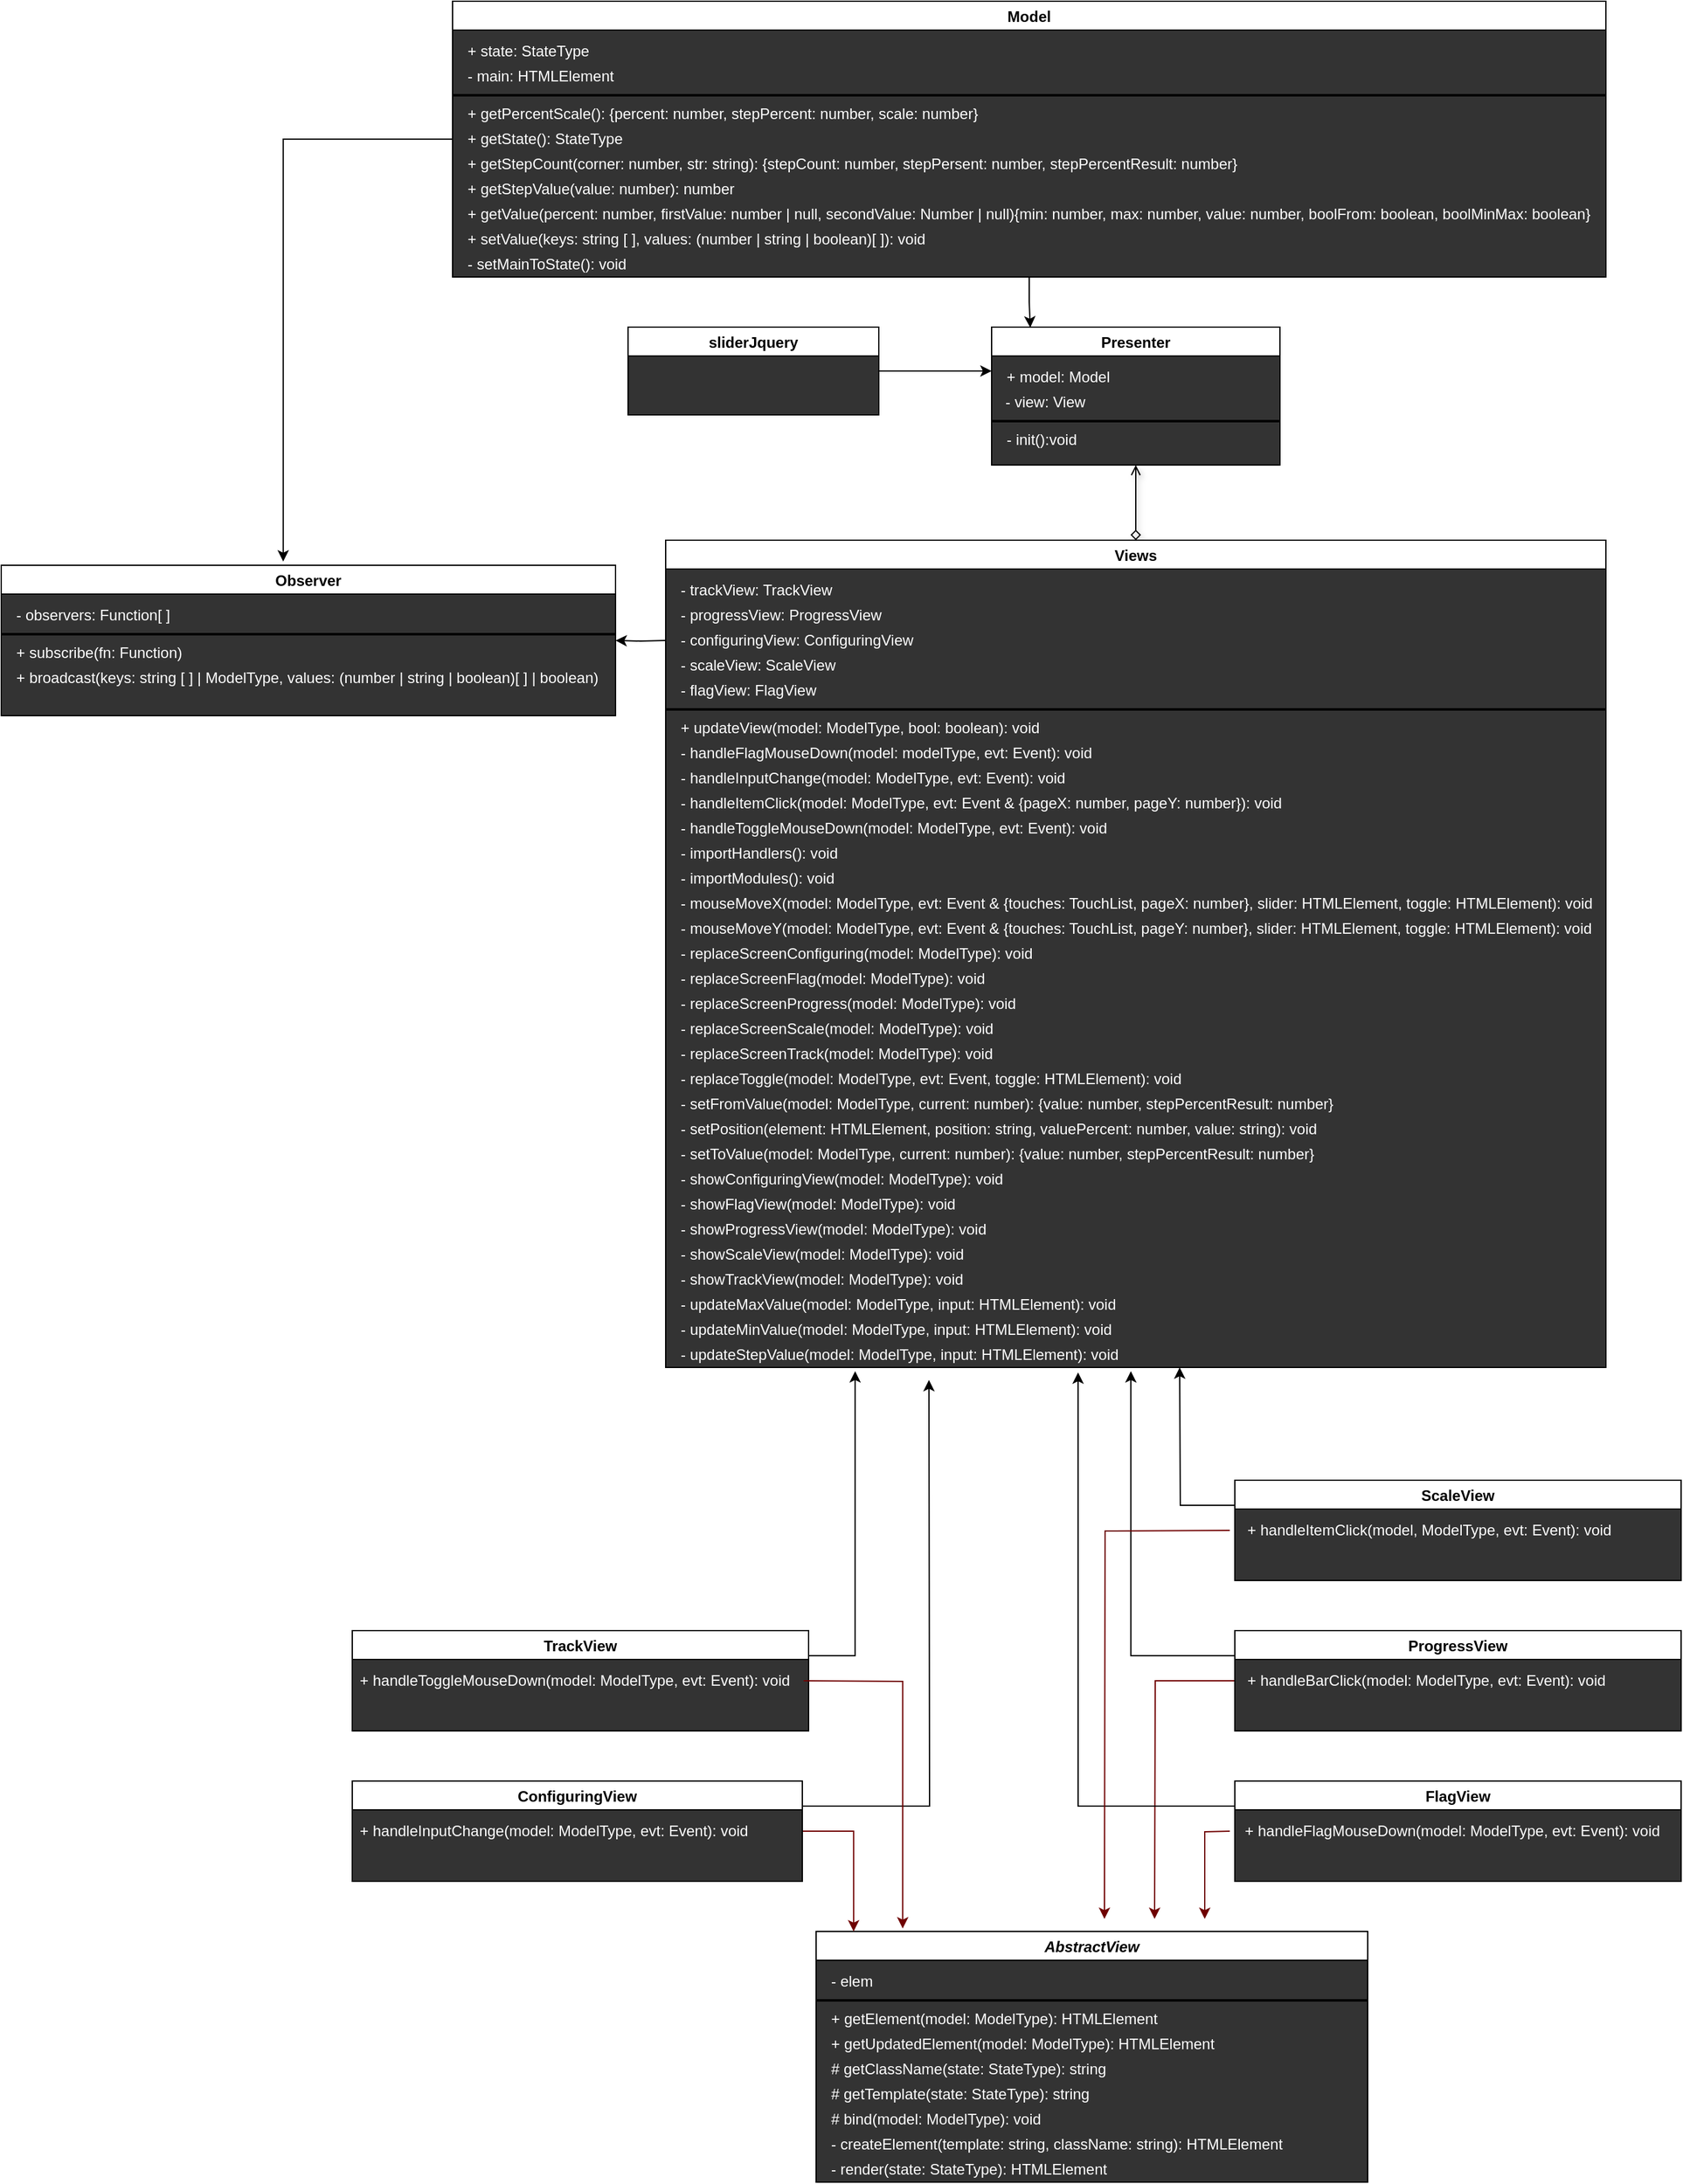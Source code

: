 <mxfile>
    <diagram id="OUbmnmgiFA35l-AEfBl3" name="Страница 1">
        <mxGraphModel dx="995" dy="478" grid="1" gridSize="10" guides="1" tooltips="1" connect="1" arrows="1" fold="1" page="1" pageScale="1" pageWidth="827" pageHeight="1169" math="0" shadow="0">
            <root>
                <mxCell id="0"/>
                <mxCell id="1" parent="0"/>
                <mxCell id="293" style="edgeStyle=orthogonalEdgeStyle;rounded=0;orthogonalLoop=1;jettySize=auto;html=1;exitX=0.5;exitY=1;exitDx=0;exitDy=0;entryX=0.5;entryY=0;entryDx=0;entryDy=0;shadow=1;endArrow=diamond;endFill=0;strokeWidth=1;startArrow=open;startFill=0;" parent="1" source="3" target="72" edge="1">
                    <mxGeometry relative="1" as="geometry"/>
                </mxCell>
                <mxCell id="3" value="Presenter" style="swimlane;startSize=23;swimlaneFillColor=#333333;" parent="1" vertex="1">
                    <mxGeometry x="1190" y="800" width="230" height="110" as="geometry">
                        <mxRectangle x="314" y="80" width="100" height="23" as="alternateBounds"/>
                    </mxGeometry>
                </mxCell>
                <mxCell id="5" value="" style="line;strokeWidth=2;html=1;" parent="3" vertex="1">
                    <mxGeometry y="70" width="230" height="10" as="geometry"/>
                </mxCell>
                <mxCell id="9" value="&lt;div style=&quot;line-height: 19px&quot;&gt;&lt;font style=&quot;font-size: 12px&quot; color=&quot;#ffffff&quot;&gt;- init():void&lt;/font&gt;&lt;/div&gt;" style="text;html=1;align=left;verticalAlign=middle;resizable=0;points=[];autosize=1;" parent="3" vertex="1">
                    <mxGeometry x="10" y="80" width="70" height="20" as="geometry"/>
                </mxCell>
                <mxCell id="373" value="&lt;font color=&quot;#ffffff&quot;&gt;- view: View&lt;/font&gt;" style="text;html=1;align=left;verticalAlign=middle;resizable=0;points=[];autosize=1;" parent="3" vertex="1">
                    <mxGeometry x="9" y="50" width="80" height="20" as="geometry"/>
                </mxCell>
                <mxCell id="374" value="&lt;font color=&quot;#ffffff&quot;&gt;+ model: Model&lt;/font&gt;" style="text;html=1;align=left;verticalAlign=middle;resizable=0;points=[];autosize=1;" parent="3" vertex="1">
                    <mxGeometry x="10" y="30" width="100" height="20" as="geometry"/>
                </mxCell>
                <mxCell id="24" value="AbstractView" style="swimlane;fontStyle=3;swimlaneFillColor=#333333;" parent="1" vertex="1">
                    <mxGeometry x="1050" y="2080" width="440" height="200" as="geometry"/>
                </mxCell>
                <mxCell id="27" value="&lt;div style=&quot;line-height: 19px&quot;&gt;&lt;font style=&quot;font-size: 12px&quot; color=&quot;#ffffff&quot;&gt;+ getElement(model: ModelType): HTMLElement&lt;/font&gt;&lt;/div&gt;" style="text;html=1;align=left;verticalAlign=middle;resizable=0;points=[];autosize=1;" parent="24" vertex="1">
                    <mxGeometry x="10" y="60" width="280" height="20" as="geometry"/>
                </mxCell>
                <mxCell id="28" value="&lt;div style=&quot;line-height: 19px&quot;&gt;&lt;font style=&quot;font-size: 12px&quot; color=&quot;#ffffff&quot;&gt;# getClassName(state: StateType): string&lt;/font&gt;&lt;/div&gt;" style="text;html=1;align=left;verticalAlign=middle;resizable=0;points=[];autosize=1;" parent="24" vertex="1">
                    <mxGeometry x="10" y="100" width="230" height="20" as="geometry"/>
                </mxCell>
                <mxCell id="29" value="&lt;div style=&quot;line-height: 19px&quot;&gt;&lt;font style=&quot;font-size: 12px&quot; color=&quot;#ffffff&quot;&gt;# getTemplate(state: StateType): string&lt;/font&gt;&lt;/div&gt;" style="text;html=1;align=left;verticalAlign=middle;resizable=0;points=[];autosize=1;" parent="24" vertex="1">
                    <mxGeometry x="10" y="120" width="220" height="20" as="geometry"/>
                </mxCell>
                <mxCell id="32" value="&lt;div style=&quot;line-height: 19px&quot;&gt;&lt;span style=&quot;color: rgb(255 , 255 , 255)&quot;&gt;# bind(model: ModelType): void&lt;/span&gt;&lt;br&gt;&lt;/div&gt;" style="text;html=1;align=left;verticalAlign=middle;resizable=0;points=[];autosize=1;" parent="24" vertex="1">
                    <mxGeometry x="10" y="140" width="180" height="20" as="geometry"/>
                </mxCell>
                <mxCell id="33" value="&lt;div style=&quot;line-height: 19px&quot;&gt;&lt;span style=&quot;color: rgb(255 , 255 , 255)&quot;&gt;- createElement(&lt;/span&gt;&lt;span style=&quot;color: rgb(255 , 255 , 255)&quot;&gt;template: string,&amp;nbsp;&lt;/span&gt;&lt;span style=&quot;color: rgb(255 , 255 , 255)&quot;&gt;className: string&lt;/span&gt;&lt;span style=&quot;color: rgb(255 , 255 , 255)&quot;&gt;): HTMLElement&lt;/span&gt;&lt;/div&gt;" style="text;html=1;align=left;verticalAlign=middle;resizable=0;points=[];autosize=1;" parent="24" vertex="1">
                    <mxGeometry x="10" y="160" width="380" height="20" as="geometry"/>
                </mxCell>
                <mxCell id="43" value="&lt;font color=&quot;#ffffff&quot;&gt;- elem&lt;/font&gt;" style="text;html=1;align=left;verticalAlign=middle;resizable=0;points=[];autosize=1;" parent="24" vertex="1">
                    <mxGeometry x="10" y="30" width="50" height="20" as="geometry"/>
                </mxCell>
                <mxCell id="44" value="" style="line;strokeWidth=2;html=1;" parent="24" vertex="1">
                    <mxGeometry y="50" width="440" height="10" as="geometry"/>
                </mxCell>
                <mxCell id="31" value="&lt;div style=&quot;line-height: 19px&quot;&gt;&lt;span style=&quot;color: rgb(255 , 255 , 255)&quot;&gt;- render(state: StateType): HTMLElement&lt;/span&gt;&lt;br&gt;&lt;/div&gt;" style="text;html=1;align=left;verticalAlign=middle;resizable=0;points=[];autosize=1;" parent="24" vertex="1">
                    <mxGeometry x="10" y="180" width="240" height="20" as="geometry"/>
                </mxCell>
                <mxCell id="238" value="&lt;div style=&quot;line-height: 19px&quot;&gt;&lt;font style=&quot;font-size: 12px&quot; color=&quot;#ffffff&quot;&gt;+ getUpdatedElement(model: ModelType): HTMLElement&lt;/font&gt;&lt;/div&gt;" style="text;html=1;align=left;verticalAlign=middle;resizable=0;points=[];autosize=1;" parent="24" vertex="1">
                    <mxGeometry x="10" y="80" width="320" height="20" as="geometry"/>
                </mxCell>
                <mxCell id="481" style="edgeStyle=orthogonalEdgeStyle;rounded=0;orthogonalLoop=1;jettySize=auto;html=1;exitX=1;exitY=0.25;exitDx=0;exitDy=0;entryX=0.392;entryY=1.15;entryDx=0;entryDy=0;entryPerimeter=0;" edge="1" parent="1" source="65" target="427">
                    <mxGeometry relative="1" as="geometry"/>
                </mxCell>
                <mxCell id="65" value="TrackView" style="swimlane;swimlaneFillColor=#333333;" parent="1" vertex="1">
                    <mxGeometry x="680" y="1840" width="364" height="80" as="geometry"/>
                </mxCell>
                <mxCell id="66" value="&lt;div style=&quot;line-height: 19px&quot;&gt;&lt;br&gt;&lt;/div&gt;" style="text;html=1;align=left;verticalAlign=middle;resizable=0;points=[];autosize=1;" parent="65" vertex="1">
                    <mxGeometry x="8" y="90" width="20" height="20" as="geometry"/>
                </mxCell>
                <mxCell id="386" value="&lt;div style=&quot;line-height: 19px&quot;&gt;&lt;font style=&quot;font-size: 12px&quot; color=&quot;#ffffff&quot;&gt;+ handleToggleMouseDown(model: ModelType, evt: Event): void&lt;/font&gt;&lt;/div&gt;" style="text;html=1;align=left;verticalAlign=middle;resizable=0;points=[];autosize=1;" parent="65" vertex="1">
                    <mxGeometry x="4" y="30" width="360" height="20" as="geometry"/>
                </mxCell>
                <mxCell id="72" value="Views" style="swimlane;swimlaneFillColor=#333333;" parent="1" vertex="1">
                    <mxGeometry x="930" y="970" width="750" height="660" as="geometry">
                        <mxRectangle x="314" y="80" width="100" height="23" as="alternateBounds"/>
                    </mxGeometry>
                </mxCell>
                <mxCell id="115" value="" style="line;strokeWidth=2;html=1;" parent="72" vertex="1">
                    <mxGeometry y="130" width="750" height="10" as="geometry"/>
                </mxCell>
                <mxCell id="170" value="&lt;div style=&quot;line-height: 19px&quot;&gt;&lt;font style=&quot;font-size: 12px&quot; color=&quot;#ffffff&quot;&gt;- showConfiguringView(model: ModelType): void&lt;/font&gt;&lt;/div&gt;" style="text;html=1;align=left;verticalAlign=middle;resizable=0;points=[];autosize=1;" parent="72" vertex="1">
                    <mxGeometry x="10" y="500" width="270" height="20" as="geometry"/>
                </mxCell>
                <mxCell id="205" value="&lt;div style=&quot;line-height: 19px&quot;&gt;&lt;font style=&quot;font-size: 12px&quot; color=&quot;#ffffff&quot;&gt;- showFlagView(model: ModelType): void&lt;/font&gt;&lt;/div&gt;" style="text;html=1;align=left;verticalAlign=middle;resizable=0;points=[];autosize=1;" parent="72" vertex="1">
                    <mxGeometry x="10" y="520" width="230" height="20" as="geometry"/>
                </mxCell>
                <mxCell id="206" value="&lt;div style=&quot;line-height: 19px&quot;&gt;&lt;font style=&quot;font-size: 12px&quot; color=&quot;#ffffff&quot;&gt;- showScaleView(model: ModelType): void&lt;/font&gt;&lt;/div&gt;" style="text;html=1;align=left;verticalAlign=middle;resizable=0;points=[];autosize=1;" parent="72" vertex="1">
                    <mxGeometry x="10" y="560" width="240" height="20" as="geometry"/>
                </mxCell>
                <mxCell id="358" value="&lt;div style=&quot;line-height: 19px&quot;&gt;&lt;font style=&quot;font-size: 12px&quot; color=&quot;#ffffff&quot;&gt;- replaceScreenConfiguring(model: ModelType): void&lt;/font&gt;&lt;/div&gt;" style="text;html=1;align=left;verticalAlign=middle;resizable=0;points=[];autosize=1;" parent="72" vertex="1">
                    <mxGeometry x="10" y="320" width="300" height="20" as="geometry"/>
                </mxCell>
                <mxCell id="359" value="&lt;div style=&quot;line-height: 19px&quot;&gt;&lt;font style=&quot;font-size: 12px&quot; color=&quot;#ffffff&quot;&gt;- replaceScreenFlag(model: ModelType): void&lt;/font&gt;&lt;/div&gt;" style="text;html=1;align=left;verticalAlign=middle;resizable=0;points=[];autosize=1;" parent="72" vertex="1">
                    <mxGeometry x="10" y="340" width="260" height="20" as="geometry"/>
                </mxCell>
                <mxCell id="375" value="&lt;div style=&quot;line-height: 19px&quot;&gt;&lt;font style=&quot;font-size: 12px&quot; color=&quot;#ffffff&quot;&gt;- replaceScreenScale(model: ModelType): void&lt;/font&gt;&lt;/div&gt;" style="text;html=1;align=left;verticalAlign=middle;resizable=0;points=[];autosize=1;" parent="72" vertex="1">
                    <mxGeometry x="10" y="380" width="260" height="20" as="geometry"/>
                </mxCell>
                <mxCell id="376" value="&lt;div style=&quot;line-height: 19px&quot;&gt;&lt;font style=&quot;font-size: 12px&quot; color=&quot;#ffffff&quot;&gt;- replaceScreenTrack(model: ModelType): void&lt;/font&gt;&lt;/div&gt;" style="text;html=1;align=left;verticalAlign=middle;resizable=0;points=[];autosize=1;" parent="72" vertex="1">
                    <mxGeometry x="10" y="400" width="260" height="20" as="geometry"/>
                </mxCell>
                <mxCell id="377" value="&lt;div style=&quot;line-height: 19px&quot;&gt;&lt;font style=&quot;font-size: 12px&quot; color=&quot;#ffffff&quot;&gt;- replaceToggle(model: ModelType, evt: Event, toggle: HTMLElement): void&lt;/font&gt;&lt;/div&gt;" style="text;html=1;align=left;verticalAlign=middle;resizable=0;points=[];autosize=1;" parent="72" vertex="1">
                    <mxGeometry x="10" y="420" width="420" height="20" as="geometry"/>
                </mxCell>
                <mxCell id="380" value="&lt;div style=&quot;line-height: 19px&quot;&gt;&lt;font style=&quot;font-size: 12px&quot; color=&quot;#ffffff&quot;&gt;- updateMaxValue(model: ModelType, input: HTMLElement): void&lt;/font&gt;&lt;/div&gt;" style="text;html=1;align=left;verticalAlign=middle;resizable=0;points=[];autosize=1;" parent="72" vertex="1">
                    <mxGeometry x="10" y="600" width="360" height="20" as="geometry"/>
                </mxCell>
                <mxCell id="398" value="&lt;div style=&quot;line-height: 19px&quot;&gt;&lt;font style=&quot;font-size: 12px&quot; color=&quot;#ffffff&quot;&gt;- handleFlagMouseDown(model: modelType, evt: Event): void&lt;/font&gt;&lt;/div&gt;" style="text;html=1;align=left;verticalAlign=middle;resizable=0;points=[];autosize=1;" parent="72" vertex="1">
                    <mxGeometry x="10" y="160" width="340" height="20" as="geometry"/>
                </mxCell>
                <mxCell id="399" value="&lt;div style=&quot;line-height: 19px&quot;&gt;&lt;font style=&quot;font-size: 12px&quot; color=&quot;#ffffff&quot;&gt;- handleItemClick(model: ModelType, evt: Event &amp;amp; {pageX: number, pageY: number}&lt;/font&gt;&lt;span style=&quot;color: rgb(255 , 255 , 255)&quot;&gt;): void&lt;/span&gt;&lt;/div&gt;" style="text;html=1;align=left;verticalAlign=middle;resizable=0;points=[];autosize=1;" parent="72" vertex="1">
                    <mxGeometry x="10" y="200" width="500" height="20" as="geometry"/>
                </mxCell>
                <mxCell id="387" value="&lt;div style=&quot;line-height: 19px&quot;&gt;&lt;font style=&quot;font-size: 12px&quot; color=&quot;#ffffff&quot;&gt;- handleInputChange(model: ModelType, evt: Event): void&lt;/font&gt;&lt;/div&gt;" style="text;html=1;align=left;verticalAlign=middle;resizable=0;points=[];autosize=1;" parent="72" vertex="1">
                    <mxGeometry x="10" y="180" width="320" height="20" as="geometry"/>
                </mxCell>
                <mxCell id="388" value="&lt;div style=&quot;line-height: 19px&quot;&gt;&lt;font style=&quot;font-size: 12px&quot; color=&quot;#ffffff&quot;&gt;- handleToggleMouseDown(model: ModelType, evt: Event): void&lt;/font&gt;&lt;/div&gt;" style="text;html=1;align=left;verticalAlign=middle;resizable=0;points=[];autosize=1;" parent="72" vertex="1">
                    <mxGeometry x="10" y="220" width="360" height="20" as="geometry"/>
                </mxCell>
                <mxCell id="414" value="&lt;div style=&quot;line-height: 19px&quot;&gt;&lt;font style=&quot;font-size: 12px&quot; color=&quot;#ffffff&quot;&gt;- trackView: TrackView&lt;/font&gt;&lt;/div&gt;" style="text;html=1;align=left;verticalAlign=middle;resizable=0;points=[];autosize=1;" parent="72" vertex="1">
                    <mxGeometry x="10" y="30" width="140" height="20" as="geometry"/>
                </mxCell>
                <mxCell id="415" value="&lt;div style=&quot;line-height: 19px&quot;&gt;&lt;font style=&quot;font-size: 12px&quot; color=&quot;#ffffff&quot;&gt;- progressView: ProgressView&lt;/font&gt;&lt;/div&gt;" style="text;html=1;align=left;verticalAlign=middle;resizable=0;points=[];autosize=1;" parent="72" vertex="1">
                    <mxGeometry x="10" y="50" width="180" height="20" as="geometry"/>
                </mxCell>
                <mxCell id="416" value="&lt;div style=&quot;line-height: 19px&quot;&gt;&lt;font style=&quot;font-size: 12px&quot; color=&quot;#ffffff&quot;&gt;- configuringView: ConfiguringView&lt;/font&gt;&lt;/div&gt;" style="text;html=1;align=left;verticalAlign=middle;resizable=0;points=[];autosize=1;" parent="72" vertex="1">
                    <mxGeometry x="10" y="70" width="200" height="20" as="geometry"/>
                </mxCell>
                <mxCell id="417" value="&lt;div style=&quot;line-height: 19px&quot;&gt;&lt;font style=&quot;font-size: 12px&quot; color=&quot;#ffffff&quot;&gt;- scaleView: ScaleView&lt;/font&gt;&lt;/div&gt;" style="text;html=1;align=left;verticalAlign=middle;resizable=0;points=[];autosize=1;" parent="72" vertex="1">
                    <mxGeometry x="10" y="90" width="140" height="20" as="geometry"/>
                </mxCell>
                <mxCell id="418" value="&lt;div style=&quot;line-height: 19px&quot;&gt;&lt;font style=&quot;font-size: 12px&quot; color=&quot;#ffffff&quot;&gt;- flagView: FlagView&lt;/font&gt;&lt;/div&gt;" style="text;html=1;align=left;verticalAlign=middle;resizable=0;points=[];autosize=1;" parent="72" vertex="1">
                    <mxGeometry x="10" y="110" width="120" height="20" as="geometry"/>
                </mxCell>
                <mxCell id="402" value="&lt;div style=&quot;line-height: 19px&quot;&gt;&lt;font style=&quot;font-size: 12px&quot; color=&quot;#ffffff&quot;&gt;- importHandlers(): void&lt;/font&gt;&lt;/div&gt;" style="text;html=1;align=left;verticalAlign=middle;resizable=0;points=[];autosize=1;" parent="72" vertex="1">
                    <mxGeometry x="10" y="240" width="140" height="20" as="geometry"/>
                </mxCell>
                <mxCell id="401" value="&lt;div style=&quot;line-height: 19px&quot;&gt;&lt;font style=&quot;font-size: 12px&quot; color=&quot;#ffffff&quot;&gt;- importModules(): void&lt;/font&gt;&lt;/div&gt;" style="text;html=1;align=left;verticalAlign=middle;resizable=0;points=[];autosize=1;" parent="72" vertex="1">
                    <mxGeometry x="10" y="260" width="140" height="20" as="geometry"/>
                </mxCell>
                <mxCell id="420" value="&lt;div style=&quot;line-height: 19px&quot;&gt;&lt;font style=&quot;font-size: 12px&quot; color=&quot;#ffffff&quot;&gt;- mouseMoveX(model: ModelType, evt: Event &amp;amp; {touches: TouchList, pageX: number&lt;/font&gt;&lt;span style=&quot;color: rgb(255 , 255 , 255)&quot;&gt;}, slider: HTMLElement, toggle: HTMLElement): void&lt;/span&gt;&lt;/div&gt;" style="text;html=1;align=left;verticalAlign=middle;resizable=0;points=[];autosize=1;" parent="72" vertex="1">
                    <mxGeometry x="10" y="280" width="740" height="20" as="geometry"/>
                </mxCell>
                <mxCell id="421" value="&lt;div style=&quot;line-height: 19px&quot;&gt;&lt;font style=&quot;font-size: 12px&quot; color=&quot;#ffffff&quot;&gt;- mouseMoveY(model: ModelType, evt: Event &amp;amp; {touches: TouchList, pageY: number&lt;/font&gt;&lt;span style=&quot;color: rgb(255 , 255 , 255)&quot;&gt;}, slider: HTMLElement, toggle: HTMLElement): void&lt;/span&gt;&lt;/div&gt;" style="text;html=1;align=left;verticalAlign=middle;resizable=0;points=[];autosize=1;" parent="72" vertex="1">
                    <mxGeometry x="10" y="300" width="740" height="20" as="geometry"/>
                </mxCell>
                <mxCell id="422" value="&lt;div style=&quot;line-height: 19px&quot;&gt;&lt;font style=&quot;font-size: 12px&quot; color=&quot;#ffffff&quot;&gt;- replaceScreenProgress(model: ModelType): void&lt;/font&gt;&lt;/div&gt;" style="text;html=1;align=left;verticalAlign=middle;resizable=0;points=[];autosize=1;" parent="72" vertex="1">
                    <mxGeometry x="10" y="360" width="280" height="20" as="geometry"/>
                </mxCell>
                <mxCell id="423" value="&lt;div style=&quot;line-height: 19px&quot;&gt;&lt;font style=&quot;font-size: 12px&quot; color=&quot;#ffffff&quot;&gt;- setToValue(model: ModelType, current: number): {value: number, stepPercentResult: number}&lt;/font&gt;&lt;/div&gt;" style="text;html=1;align=left;verticalAlign=middle;resizable=0;points=[];autosize=1;" parent="72" vertex="1">
                    <mxGeometry x="10" y="480" width="520" height="20" as="geometry"/>
                </mxCell>
                <mxCell id="424" value="&lt;div style=&quot;line-height: 19px&quot;&gt;&lt;font style=&quot;font-size: 12px&quot; color=&quot;#ffffff&quot;&gt;- setPosition(element: HTMLElement, position: string, valuePercent: number, value: string): void&lt;/font&gt;&lt;/div&gt;" style="text;html=1;align=left;verticalAlign=middle;resizable=0;points=[];autosize=1;" parent="72" vertex="1">
                    <mxGeometry x="10" y="460" width="520" height="20" as="geometry"/>
                </mxCell>
                <mxCell id="425" value="&lt;div style=&quot;line-height: 19px&quot;&gt;&lt;font style=&quot;font-size: 12px&quot; color=&quot;#ffffff&quot;&gt;- showProgressView(model: ModelType): void&lt;/font&gt;&lt;/div&gt;" style="text;html=1;align=left;verticalAlign=middle;resizable=0;points=[];autosize=1;" parent="72" vertex="1">
                    <mxGeometry x="10" y="540" width="260" height="20" as="geometry"/>
                </mxCell>
                <mxCell id="426" value="&lt;div style=&quot;line-height: 19px&quot;&gt;&lt;font style=&quot;font-size: 12px&quot; color=&quot;#ffffff&quot;&gt;- updateMinValue(model: ModelType, input: HTMLElement): void&lt;/font&gt;&lt;/div&gt;" style="text;html=1;align=left;verticalAlign=middle;resizable=0;points=[];autosize=1;" parent="72" vertex="1">
                    <mxGeometry x="10" y="620" width="360" height="20" as="geometry"/>
                </mxCell>
                <mxCell id="427" value="&lt;div style=&quot;line-height: 19px&quot;&gt;&lt;font style=&quot;font-size: 12px&quot; color=&quot;#ffffff&quot;&gt;- updateStepValue(model: ModelType, input: HTMLElement): void&lt;/font&gt;&lt;/div&gt;" style="text;html=1;align=left;verticalAlign=middle;resizable=0;points=[];autosize=1;" parent="72" vertex="1">
                    <mxGeometry x="10" y="640" width="360" height="20" as="geometry"/>
                </mxCell>
                <mxCell id="458" value="&lt;div style=&quot;line-height: 19px&quot;&gt;&lt;font style=&quot;font-size: 12px&quot; color=&quot;#ffffff&quot;&gt;- showTrackView(model: ModelType): void&lt;/font&gt;&lt;/div&gt;" style="text;html=1;align=left;verticalAlign=middle;resizable=0;points=[];autosize=1;" parent="72" vertex="1">
                    <mxGeometry x="10" y="580" width="240" height="20" as="geometry"/>
                </mxCell>
                <mxCell id="459" value="&lt;div style=&quot;line-height: 19px&quot;&gt;&lt;font style=&quot;font-size: 12px&quot; color=&quot;#ffffff&quot;&gt;- setFromValue(model: ModelType, current: number): {value: number, stepPercentResult: number}&lt;/font&gt;&lt;/div&gt;" style="text;html=1;align=left;verticalAlign=middle;resizable=0;points=[];autosize=1;" parent="72" vertex="1">
                    <mxGeometry x="10" y="440" width="540" height="20" as="geometry"/>
                </mxCell>
                <mxCell id="461" value="&lt;div style=&quot;line-height: 19px&quot;&gt;&lt;font style=&quot;font-size: 12px&quot; color=&quot;#ffffff&quot;&gt;+ updateView(model: ModelType, bool: boolean): void&lt;/font&gt;&lt;/div&gt;" style="text;html=1;align=left;verticalAlign=middle;resizable=0;points=[];autosize=1;" parent="72" vertex="1">
                    <mxGeometry x="10" y="140" width="300" height="20" as="geometry"/>
                </mxCell>
                <mxCell id="408" style="edgeStyle=orthogonalEdgeStyle;rounded=0;orthogonalLoop=1;jettySize=auto;html=1;exitX=1;exitY=0.5;exitDx=0;exitDy=0;entryX=0.068;entryY=0;entryDx=0;entryDy=0;entryPerimeter=0;fillColor=#a20025;strokeColor=#6F0000;" parent="1" source="158" target="24" edge="1">
                    <mxGeometry relative="1" as="geometry"/>
                </mxCell>
                <mxCell id="482" style="edgeStyle=orthogonalEdgeStyle;rounded=0;orthogonalLoop=1;jettySize=auto;html=1;exitX=1;exitY=0.25;exitDx=0;exitDy=0;" edge="1" parent="1" source="158">
                    <mxGeometry relative="1" as="geometry">
                        <mxPoint x="1140" y="1640" as="targetPoint"/>
                    </mxGeometry>
                </mxCell>
                <mxCell id="158" value="ConfiguringView" style="swimlane;swimlaneFillColor=#333333;" parent="1" vertex="1">
                    <mxGeometry x="680" y="1960" width="359" height="80" as="geometry"/>
                </mxCell>
                <mxCell id="159" value="&lt;div style=&quot;line-height: 19px&quot;&gt;&lt;br&gt;&lt;/div&gt;" style="text;html=1;align=left;verticalAlign=middle;resizable=0;points=[];autosize=1;" parent="158" vertex="1">
                    <mxGeometry x="8" y="90" width="20" height="20" as="geometry"/>
                </mxCell>
                <mxCell id="381" value="&lt;div style=&quot;line-height: 19px&quot;&gt;&lt;font style=&quot;font-size: 12px&quot; color=&quot;#ffffff&quot;&gt;+ handleInputChange(model: ModelType, evt: Event): void&lt;/font&gt;&lt;/div&gt;" style="text;html=1;align=left;verticalAlign=middle;resizable=0;points=[];autosize=1;" parent="158" vertex="1">
                    <mxGeometry x="4" y="30" width="330" height="20" as="geometry"/>
                </mxCell>
                <mxCell id="469" style="edgeStyle=orthogonalEdgeStyle;rounded=0;orthogonalLoop=1;jettySize=auto;html=1;exitX=0;exitY=0.5;exitDx=0;exitDy=0;fillColor=#a20025;strokeColor=#6F0000;" parent="1" source="171" edge="1">
                    <mxGeometry relative="1" as="geometry">
                        <mxPoint x="1320" y="2070" as="targetPoint"/>
                    </mxGeometry>
                </mxCell>
                <mxCell id="484" style="edgeStyle=orthogonalEdgeStyle;rounded=0;orthogonalLoop=1;jettySize=auto;html=1;exitX=0;exitY=0.25;exitDx=0;exitDy=0;entryX=1.003;entryY=1.15;entryDx=0;entryDy=0;entryPerimeter=0;" edge="1" parent="1" source="171" target="427">
                    <mxGeometry relative="1" as="geometry"/>
                </mxCell>
                <mxCell id="171" value="ProgressView" style="swimlane;swimlaneFillColor=#333333;startSize=23;" parent="1" vertex="1">
                    <mxGeometry x="1384" y="1840" width="356" height="80" as="geometry"/>
                </mxCell>
                <mxCell id="172" value="&lt;div style=&quot;line-height: 19px&quot;&gt;&lt;br&gt;&lt;/div&gt;" style="text;html=1;align=left;verticalAlign=middle;resizable=0;points=[];autosize=1;" parent="171" vertex="1">
                    <mxGeometry x="8" y="90" width="20" height="20" as="geometry"/>
                </mxCell>
                <mxCell id="174" value="&lt;div style=&quot;line-height: 19px&quot;&gt;&lt;br&gt;&lt;/div&gt;" style="text;html=1;align=left;verticalAlign=middle;resizable=0;points=[];autosize=1;" parent="171" vertex="1">
                    <mxGeometry x="8" y="50" width="20" height="20" as="geometry"/>
                </mxCell>
                <mxCell id="311" value="&lt;div style=&quot;line-height: 19px&quot;&gt;&lt;font style=&quot;font-size: 12px&quot; color=&quot;#ffffff&quot;&gt;+ handleBarClick(model: ModelType, evt: Event): void&lt;/font&gt;&lt;/div&gt;" style="text;html=1;align=left;verticalAlign=middle;resizable=0;points=[];autosize=1;" parent="171" vertex="1">
                    <mxGeometry x="8" y="30" width="300" height="20" as="geometry"/>
                </mxCell>
                <mxCell id="485" style="edgeStyle=orthogonalEdgeStyle;rounded=0;orthogonalLoop=1;jettySize=auto;html=1;exitX=0;exitY=0.25;exitDx=0;exitDy=0;entryX=0.886;entryY=1.2;entryDx=0;entryDy=0;entryPerimeter=0;" edge="1" parent="1" source="182" target="427">
                    <mxGeometry relative="1" as="geometry"/>
                </mxCell>
                <mxCell id="182" value="FlagView" style="swimlane;swimlaneFillColor=#333333;" parent="1" vertex="1">
                    <mxGeometry x="1384" y="1960" width="356" height="80" as="geometry"/>
                </mxCell>
                <mxCell id="183" value="&lt;div style=&quot;line-height: 19px&quot;&gt;&lt;br&gt;&lt;/div&gt;" style="text;html=1;align=left;verticalAlign=middle;resizable=0;points=[];autosize=1;" parent="182" vertex="1">
                    <mxGeometry x="8" y="90" width="20" height="20" as="geometry"/>
                </mxCell>
                <mxCell id="396" value="&lt;div style=&quot;line-height: 19px&quot;&gt;&lt;font style=&quot;font-size: 12px&quot; color=&quot;#ffffff&quot;&gt;+ handleFlagMouseDown(model: ModelType, evt: Event): void&lt;/font&gt;&lt;/div&gt;" style="text;html=1;align=left;verticalAlign=middle;resizable=0;points=[];autosize=1;" parent="182" vertex="1">
                    <mxGeometry x="6" y="30" width="350" height="20" as="geometry"/>
                </mxCell>
                <mxCell id="467" style="edgeStyle=orthogonalEdgeStyle;rounded=0;orthogonalLoop=1;jettySize=auto;html=1;" parent="1" source="363" edge="1">
                    <mxGeometry relative="1" as="geometry">
                        <mxPoint x="1190" y="835" as="targetPoint"/>
                    </mxGeometry>
                </mxCell>
                <mxCell id="363" value="sliderJquery" style="swimlane;swimlaneFillColor=#333333;" parent="1" vertex="1">
                    <mxGeometry x="900" y="800" width="200" height="70" as="geometry"/>
                </mxCell>
                <mxCell id="483" style="edgeStyle=orthogonalEdgeStyle;rounded=0;orthogonalLoop=1;jettySize=auto;html=1;exitX=0;exitY=0.25;exitDx=0;exitDy=0;" edge="1" parent="1" source="404">
                    <mxGeometry relative="1" as="geometry">
                        <mxPoint x="1340" y="1630" as="targetPoint"/>
                    </mxGeometry>
                </mxCell>
                <mxCell id="404" value="ScaleView" style="swimlane;swimlaneFillColor=#333333;startSize=23;" parent="1" vertex="1">
                    <mxGeometry x="1384" y="1720" width="356" height="80" as="geometry"/>
                </mxCell>
                <mxCell id="405" value="&lt;div style=&quot;line-height: 19px&quot;&gt;&lt;br&gt;&lt;/div&gt;" style="text;html=1;align=left;verticalAlign=middle;resizable=0;points=[];autosize=1;" parent="404" vertex="1">
                    <mxGeometry x="8" y="90" width="20" height="20" as="geometry"/>
                </mxCell>
                <mxCell id="406" value="&lt;div style=&quot;line-height: 19px&quot;&gt;&lt;br&gt;&lt;/div&gt;" style="text;html=1;align=left;verticalAlign=middle;resizable=0;points=[];autosize=1;" parent="404" vertex="1">
                    <mxGeometry x="8" y="50" width="20" height="20" as="geometry"/>
                </mxCell>
                <mxCell id="407" value="&lt;div style=&quot;line-height: 19px&quot;&gt;&lt;font style=&quot;font-size: 12px&quot; color=&quot;#ffffff&quot;&gt;+ handleItemClick(model, ModelType, evt: Event): void&lt;/font&gt;&lt;/div&gt;" style="text;html=1;align=left;verticalAlign=middle;resizable=0;points=[];autosize=1;" parent="404" vertex="1">
                    <mxGeometry x="8" y="30" width="310" height="20" as="geometry"/>
                </mxCell>
                <mxCell id="409" style="edgeStyle=orthogonalEdgeStyle;rounded=0;orthogonalLoop=1;jettySize=auto;html=1;entryX=0.157;entryY=-0.012;entryDx=0;entryDy=0;entryPerimeter=0;fillColor=#a20025;strokeColor=#6F0000;" parent="1" target="24" edge="1">
                    <mxGeometry relative="1" as="geometry">
                        <mxPoint x="1040" y="1880" as="sourcePoint"/>
                    </mxGeometry>
                </mxCell>
                <mxCell id="435" value="Observer" style="swimlane;swimlaneFillColor=#333333;" parent="1" vertex="1">
                    <mxGeometry x="400" y="990" width="490" height="120" as="geometry"/>
                </mxCell>
                <mxCell id="436" value="&lt;div style=&quot;line-height: 19px&quot;&gt;&lt;font style=&quot;font-size: 12px&quot; color=&quot;#ffffff&quot;&gt;- observers: Function[ ]&lt;/font&gt;&lt;/div&gt;" style="text;html=1;align=left;verticalAlign=middle;resizable=0;points=[];autosize=1;" parent="435" vertex="1">
                    <mxGeometry x="10" y="30" width="140" height="20" as="geometry"/>
                </mxCell>
                <mxCell id="438" value="&lt;div style=&quot;line-height: 19px&quot;&gt;&lt;font style=&quot;font-size: 12px&quot; color=&quot;#ffffff&quot;&gt;+ subscribe(fn: Function)&lt;/font&gt;&lt;/div&gt;" style="text;html=1;align=left;verticalAlign=middle;resizable=0;points=[];autosize=1;" parent="435" vertex="1">
                    <mxGeometry x="10" y="60" width="150" height="20" as="geometry"/>
                </mxCell>
                <mxCell id="439" value="&lt;div style=&quot;line-height: 19px&quot;&gt;&lt;font style=&quot;font-size: 12px&quot; color=&quot;#ffffff&quot;&gt;+ broadcast(keys: string [ ] | ModelType, values: (number | string | boolean)[ ] | boolean)&lt;/font&gt;&lt;/div&gt;" style="text;html=1;align=left;verticalAlign=middle;resizable=0;points=[];autosize=1;" parent="435" vertex="1">
                    <mxGeometry x="10" y="80" width="480" height="20" as="geometry"/>
                </mxCell>
                <mxCell id="437" value="" style="line;strokeWidth=2;html=1;" parent="1" vertex="1">
                    <mxGeometry x="400" y="1040" width="490" height="10" as="geometry"/>
                </mxCell>
                <mxCell id="442" style="edgeStyle=orthogonalEdgeStyle;rounded=0;orthogonalLoop=1;jettySize=auto;html=1;entryX=1;entryY=0.5;entryDx=0;entryDy=0;" parent="1" target="435" edge="1">
                    <mxGeometry relative="1" as="geometry">
                        <mxPoint x="930" y="1050" as="sourcePoint"/>
                    </mxGeometry>
                </mxCell>
                <mxCell id="460" style="edgeStyle=orthogonalEdgeStyle;rounded=0;orthogonalLoop=1;jettySize=auto;html=1;exitX=0;exitY=0.5;exitDx=0;exitDy=0;entryX=0.459;entryY=-0.025;entryDx=0;entryDy=0;entryPerimeter=0;" parent="1" source="445" target="435" edge="1">
                    <mxGeometry relative="1" as="geometry"/>
                </mxCell>
                <mxCell id="480" style="edgeStyle=orthogonalEdgeStyle;rounded=0;orthogonalLoop=1;jettySize=auto;html=1;exitX=0.5;exitY=1;exitDx=0;exitDy=0;entryX=0.134;entryY=0.003;entryDx=0;entryDy=0;entryPerimeter=0;" edge="1" parent="1" source="445" target="3">
                    <mxGeometry relative="1" as="geometry"/>
                </mxCell>
                <mxCell id="445" value="Model" style="swimlane;startSize=23;swimlaneFillColor=#333333;" parent="1" vertex="1">
                    <mxGeometry x="760" y="540" width="920" height="220" as="geometry">
                        <mxRectangle x="314" y="80" width="100" height="23" as="alternateBounds"/>
                    </mxGeometry>
                </mxCell>
                <mxCell id="446" value="" style="line;strokeWidth=2;html=1;" parent="445" vertex="1">
                    <mxGeometry y="70" width="920" height="10" as="geometry"/>
                </mxCell>
                <mxCell id="448" value="&lt;font color=&quot;#ffffff&quot;&gt;+ state: StateType&lt;/font&gt;" style="text;html=1;align=left;verticalAlign=middle;resizable=0;points=[];autosize=1;" parent="445" vertex="1">
                    <mxGeometry x="10" y="30" width="110" height="20" as="geometry"/>
                </mxCell>
                <mxCell id="449" value="&lt;font color=&quot;#ffffff&quot;&gt;- main: HTMLElement&lt;/font&gt;" style="text;html=1;align=left;verticalAlign=middle;resizable=0;points=[];autosize=1;" parent="445" vertex="1">
                    <mxGeometry x="10" y="50" width="130" height="20" as="geometry"/>
                </mxCell>
                <mxCell id="451" value="&lt;div style=&quot;line-height: 19px&quot;&gt;&lt;font style=&quot;font-size: 12px&quot; color=&quot;#ffffff&quot;&gt;+ getPercentScale(): {percent: number, stepPercent: number, scale: number}&lt;/font&gt;&lt;/div&gt;" style="text;html=1;align=left;verticalAlign=middle;resizable=0;points=[];autosize=1;" parent="445" vertex="1">
                    <mxGeometry x="10" y="80" width="420" height="20" as="geometry"/>
                </mxCell>
                <mxCell id="477" value="&lt;div style=&quot;line-height: 19px&quot;&gt;&lt;font style=&quot;font-size: 12px&quot; color=&quot;#ffffff&quot;&gt;+ getState(): StateType&lt;/font&gt;&lt;/div&gt;" style="text;html=1;align=left;verticalAlign=middle;resizable=0;points=[];autosize=1;" vertex="1" parent="445">
                    <mxGeometry x="10" y="100" width="140" height="20" as="geometry"/>
                </mxCell>
                <mxCell id="454" value="&lt;div style=&quot;line-height: 19px&quot;&gt;&lt;font style=&quot;font-size: 12px&quot; color=&quot;#ffffff&quot;&gt;+ getStepCount(corner: number, str: string): {stepCount: number, stepPersent: number, stepPercentResult: number}&lt;/font&gt;&lt;/div&gt;" style="text;html=1;align=left;verticalAlign=middle;resizable=0;points=[];autosize=1;" parent="445" vertex="1">
                    <mxGeometry x="10" y="120" width="630" height="20" as="geometry"/>
                </mxCell>
                <mxCell id="450" value="&lt;div style=&quot;line-height: 19px&quot;&gt;&lt;font style=&quot;font-size: 12px&quot; color=&quot;#ffffff&quot;&gt;+ getStepValue(value: number): number&lt;/font&gt;&lt;/div&gt;" style="text;html=1;align=left;verticalAlign=middle;resizable=0;points=[];autosize=1;" parent="445" vertex="1">
                    <mxGeometry x="10" y="140" width="230" height="20" as="geometry"/>
                </mxCell>
                <mxCell id="478" value="&lt;div style=&quot;line-height: 19px&quot;&gt;&lt;font style=&quot;font-size: 12px&quot; color=&quot;#ffffff&quot;&gt;+ getValue(percent: number, firstValue: number | null, secondValue: Number | null){min: number, max: number, value: number, boolFrom: boolean, boolMinMax: boolean}&lt;/font&gt;&lt;/div&gt;" style="text;html=1;align=left;verticalAlign=middle;resizable=0;points=[];autosize=1;" vertex="1" parent="445">
                    <mxGeometry x="10" y="160" width="910" height="20" as="geometry"/>
                </mxCell>
                <mxCell id="455" value="&lt;div style=&quot;line-height: 19px&quot;&gt;&lt;font style=&quot;font-size: 12px&quot; color=&quot;#ffffff&quot;&gt;+ setValue(keys: string [ ], values: (number | string | boolean)[ ]): void&lt;/font&gt;&lt;/div&gt;" style="text;html=1;align=left;verticalAlign=middle;resizable=0;points=[];autosize=1;" parent="445" vertex="1">
                    <mxGeometry x="10" y="180" width="380" height="20" as="geometry"/>
                </mxCell>
                <mxCell id="447" value="&lt;div style=&quot;line-height: 19px&quot;&gt;&lt;font style=&quot;font-size: 12px&quot; color=&quot;#ffffff&quot;&gt;- setMainToState(): void&lt;/font&gt;&lt;/div&gt;" style="text;html=1;align=left;verticalAlign=middle;resizable=0;points=[];autosize=1;" parent="445" vertex="1">
                    <mxGeometry x="10" y="200" width="140" height="20" as="geometry"/>
                </mxCell>
                <mxCell id="468" style="edgeStyle=orthogonalEdgeStyle;rounded=0;orthogonalLoop=1;jettySize=auto;html=1;fillColor=#a20025;strokeColor=#6F0000;" parent="1" edge="1">
                    <mxGeometry relative="1" as="geometry">
                        <mxPoint x="1360" y="2070" as="targetPoint"/>
                        <mxPoint x="1380" y="2000" as="sourcePoint"/>
                    </mxGeometry>
                </mxCell>
                <mxCell id="470" style="edgeStyle=orthogonalEdgeStyle;rounded=0;orthogonalLoop=1;jettySize=auto;html=1;fillColor=#a20025;strokeColor=#6F0000;" parent="1" edge="1">
                    <mxGeometry relative="1" as="geometry">
                        <mxPoint x="1280" y="2070" as="targetPoint"/>
                        <mxPoint x="1380" y="1760" as="sourcePoint"/>
                    </mxGeometry>
                </mxCell>
            </root>
        </mxGraphModel>
    </diagram>
</mxfile>